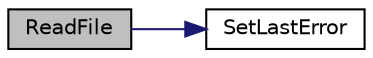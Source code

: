 digraph G
{
  edge [fontname="Helvetica",fontsize="10",labelfontname="Helvetica",labelfontsize="10"];
  node [fontname="Helvetica",fontsize="10",shape=record];
  rankdir="LR";
  Node1 [label="ReadFile",height=0.2,width=0.4,color="black", fillcolor="grey75", style="filled" fontcolor="black"];
  Node1 -> Node2 [color="midnightblue",fontsize="10",style="solid",fontname="Helvetica"];
  Node2 [label="SetLastError",height=0.2,width=0.4,color="black", fillcolor="white", style="filled",URL="$_file_stream_8cpp.html#ae12246cf2f9f9aa8e3a6367bd9fa2aed"];
}
